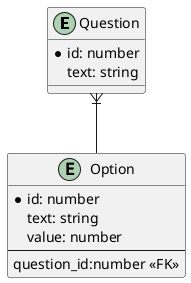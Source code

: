 @startuml
entity "Question" as question {
  *id: number
  text: string

}

entity "Option" as option {
  *id: number
  text: string
  value: number
  ---
  question_id:number <<FK>>
}

question }|-- option
@enduml

